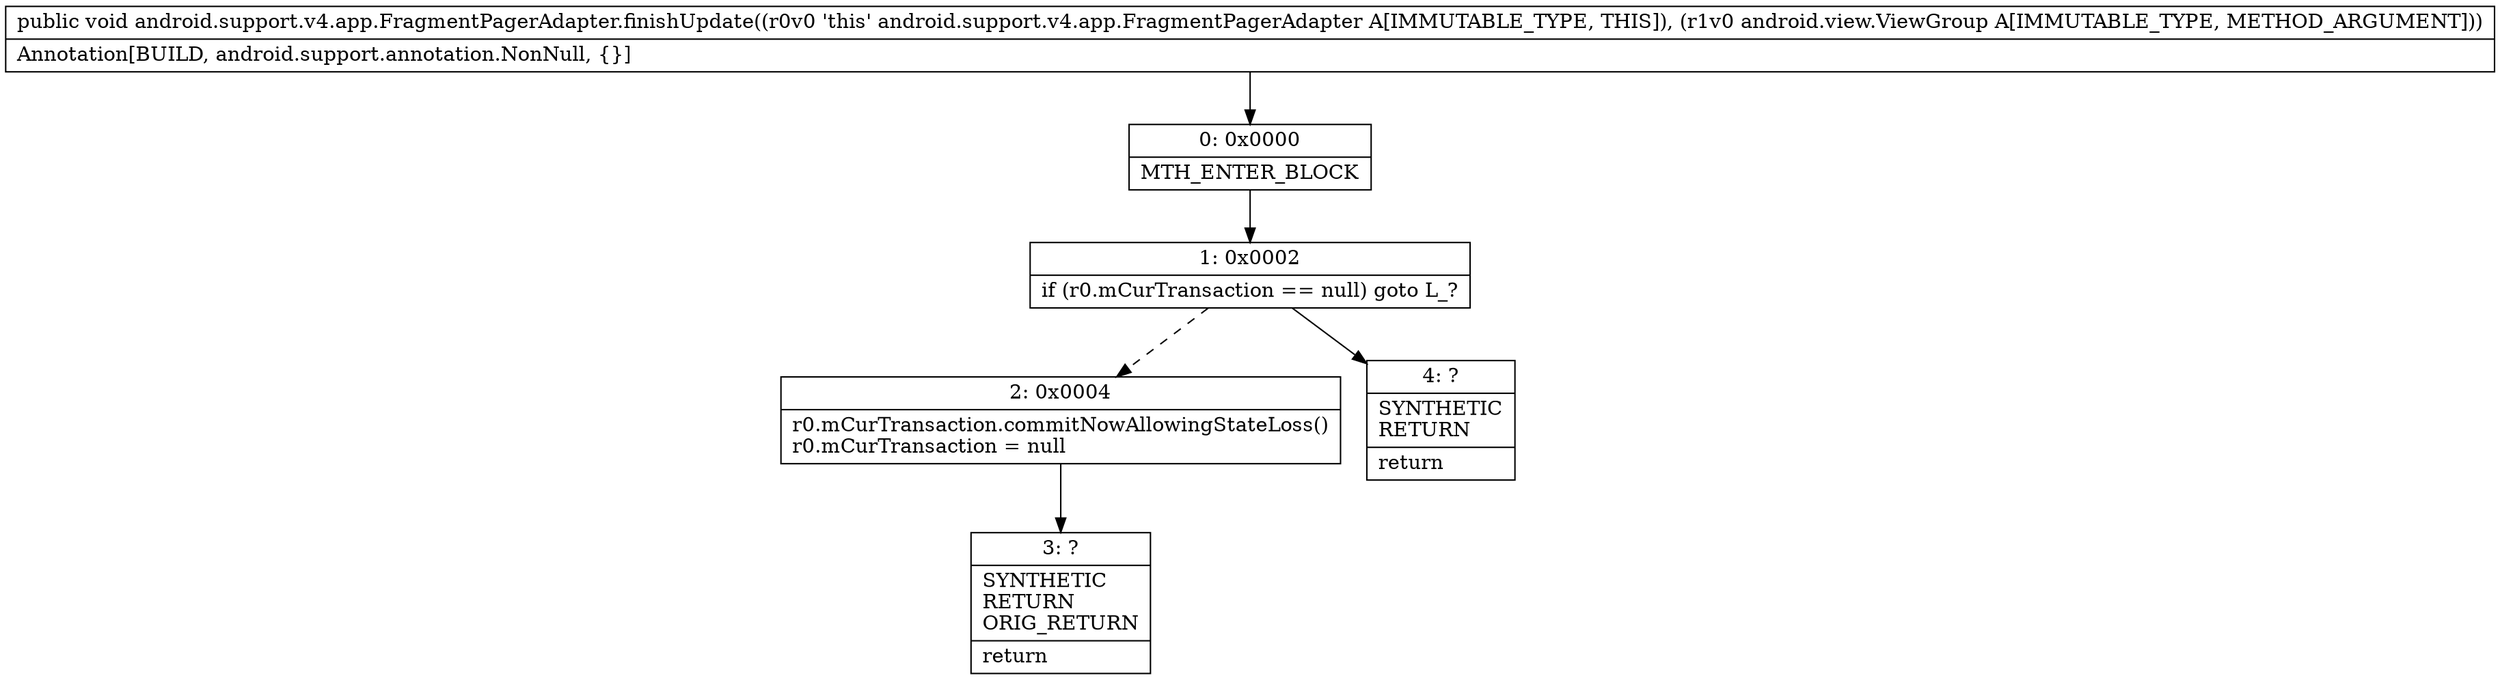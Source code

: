 digraph "CFG forandroid.support.v4.app.FragmentPagerAdapter.finishUpdate(Landroid\/view\/ViewGroup;)V" {
Node_0 [shape=record,label="{0\:\ 0x0000|MTH_ENTER_BLOCK\l}"];
Node_1 [shape=record,label="{1\:\ 0x0002|if (r0.mCurTransaction == null) goto L_?\l}"];
Node_2 [shape=record,label="{2\:\ 0x0004|r0.mCurTransaction.commitNowAllowingStateLoss()\lr0.mCurTransaction = null\l}"];
Node_3 [shape=record,label="{3\:\ ?|SYNTHETIC\lRETURN\lORIG_RETURN\l|return\l}"];
Node_4 [shape=record,label="{4\:\ ?|SYNTHETIC\lRETURN\l|return\l}"];
MethodNode[shape=record,label="{public void android.support.v4.app.FragmentPagerAdapter.finishUpdate((r0v0 'this' android.support.v4.app.FragmentPagerAdapter A[IMMUTABLE_TYPE, THIS]), (r1v0 android.view.ViewGroup A[IMMUTABLE_TYPE, METHOD_ARGUMENT]))  | Annotation[BUILD, android.support.annotation.NonNull, \{\}]\l}"];
MethodNode -> Node_0;
Node_0 -> Node_1;
Node_1 -> Node_2[style=dashed];
Node_1 -> Node_4;
Node_2 -> Node_3;
}

